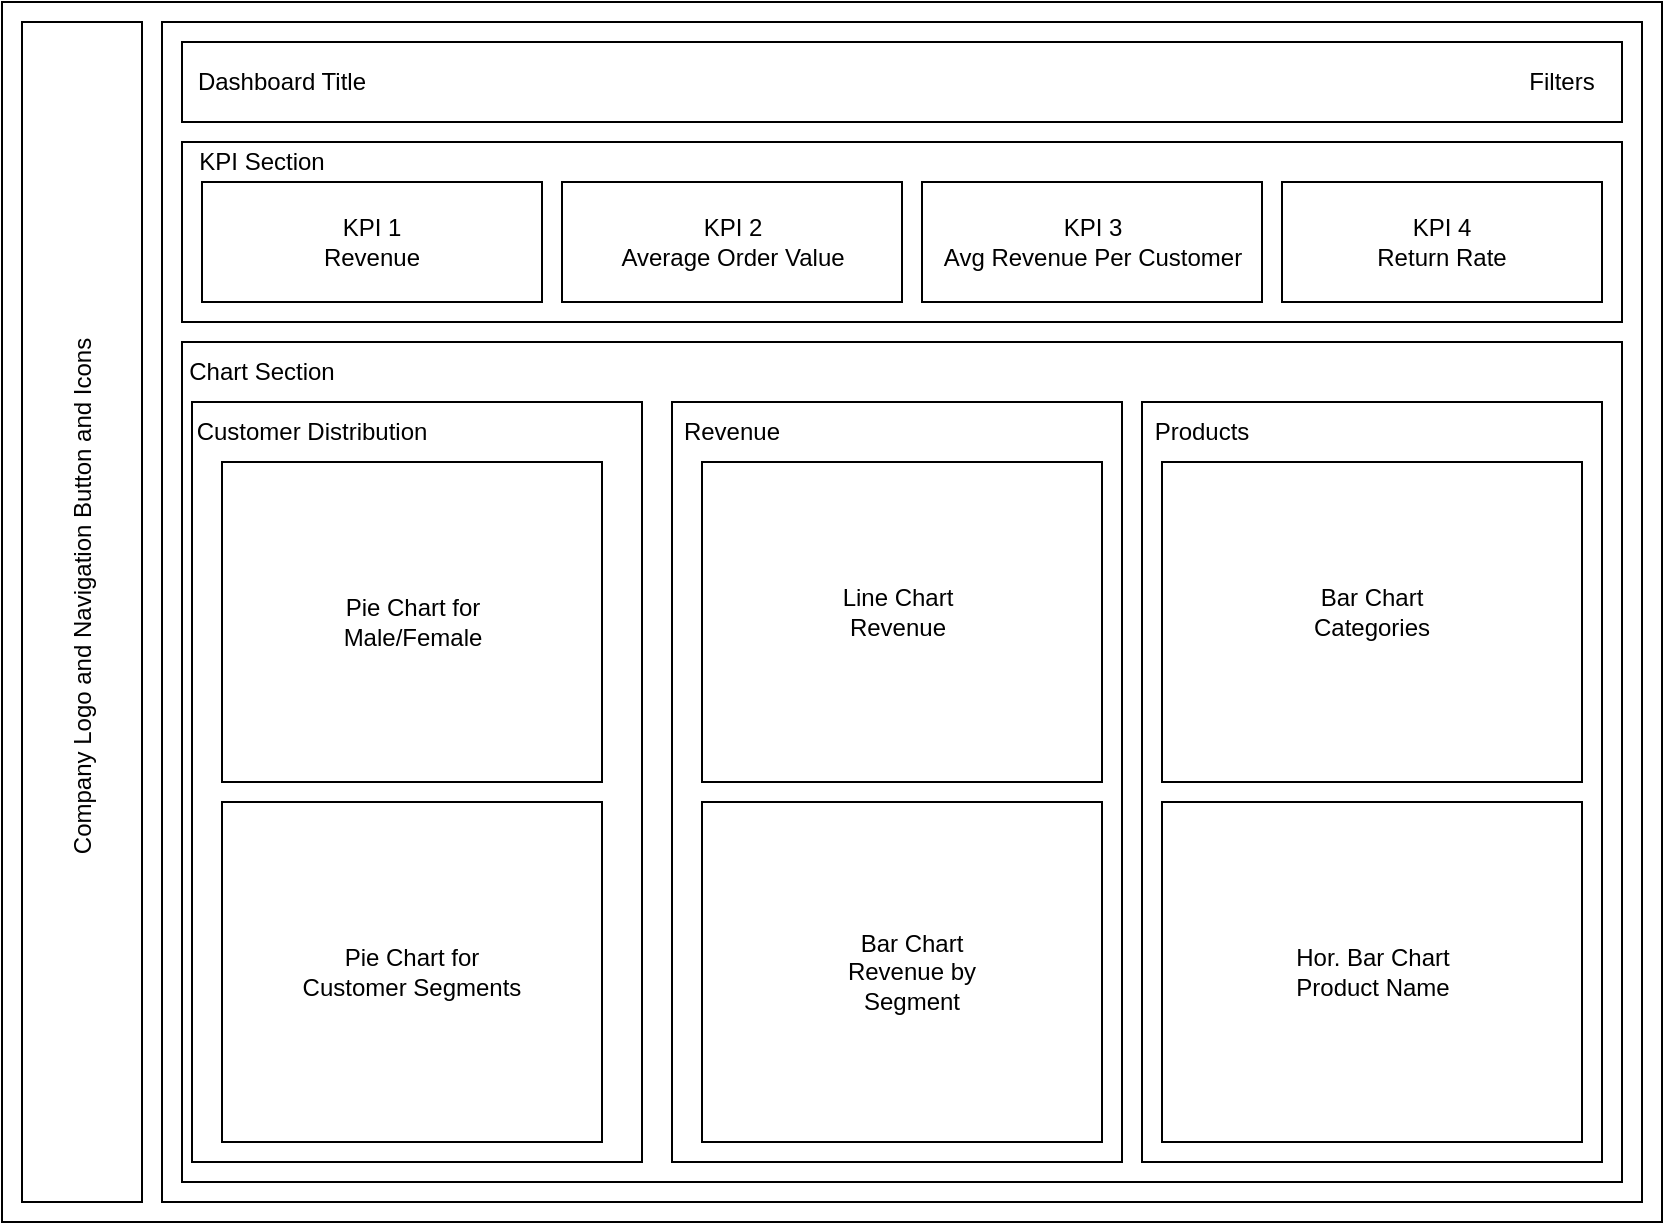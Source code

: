 <mxfile version="26.0.9" pages="3">
  <diagram name="Overview Dashboard" id="VXLy0OwunKq2uMw1cB9p">
    <mxGraphModel dx="1036" dy="606" grid="1" gridSize="10" guides="1" tooltips="1" connect="1" arrows="1" fold="1" page="1" pageScale="1" pageWidth="850" pageHeight="1100" math="0" shadow="0">
      <root>
        <mxCell id="0" />
        <mxCell id="1" parent="0" />
        <mxCell id="AiFpAWt9Hv64XCsZNflx-1" value="" style="rounded=0;whiteSpace=wrap;html=1;" parent="1" vertex="1">
          <mxGeometry x="10" y="10" width="830" height="610" as="geometry" />
        </mxCell>
        <mxCell id="AiFpAWt9Hv64XCsZNflx-2" value="" style="rounded=0;whiteSpace=wrap;html=1;" parent="1" vertex="1">
          <mxGeometry x="20" y="20" width="60" height="590" as="geometry" />
        </mxCell>
        <mxCell id="AiFpAWt9Hv64XCsZNflx-3" value="" style="rounded=0;whiteSpace=wrap;html=1;" parent="1" vertex="1">
          <mxGeometry x="90" y="20" width="740" height="590" as="geometry" />
        </mxCell>
        <mxCell id="AiFpAWt9Hv64XCsZNflx-4" value="Company Logo and Navigation Button and Icons" style="text;html=1;align=center;verticalAlign=middle;whiteSpace=wrap;rounded=0;rotation=-90;" parent="1" vertex="1">
          <mxGeometry x="-212.5" y="292.5" width="525" height="30" as="geometry" />
        </mxCell>
        <mxCell id="AiFpAWt9Hv64XCsZNflx-5" value="" style="rounded=0;whiteSpace=wrap;html=1;" parent="1" vertex="1">
          <mxGeometry x="100" y="30" width="720" height="40" as="geometry" />
        </mxCell>
        <mxCell id="AiFpAWt9Hv64XCsZNflx-6" value="Dashboard Title" style="text;html=1;align=center;verticalAlign=middle;whiteSpace=wrap;rounded=0;" parent="1" vertex="1">
          <mxGeometry x="100" y="35" width="100" height="30" as="geometry" />
        </mxCell>
        <mxCell id="AiFpAWt9Hv64XCsZNflx-7" value="Filters" style="text;html=1;align=center;verticalAlign=middle;whiteSpace=wrap;rounded=0;" parent="1" vertex="1">
          <mxGeometry x="760" y="35" width="60" height="30" as="geometry" />
        </mxCell>
        <mxCell id="AiFpAWt9Hv64XCsZNflx-17" value="" style="rounded=0;whiteSpace=wrap;html=1;" parent="1" vertex="1">
          <mxGeometry x="100" y="80" width="720" height="90" as="geometry" />
        </mxCell>
        <mxCell id="AiFpAWt9Hv64XCsZNflx-18" value="" style="rounded=0;whiteSpace=wrap;html=1;" parent="1" vertex="1">
          <mxGeometry x="110" y="100" width="170" height="60" as="geometry" />
        </mxCell>
        <mxCell id="AiFpAWt9Hv64XCsZNflx-19" value="" style="rounded=0;whiteSpace=wrap;html=1;" parent="1" vertex="1">
          <mxGeometry x="290" y="100" width="170" height="60" as="geometry" />
        </mxCell>
        <mxCell id="AiFpAWt9Hv64XCsZNflx-20" value="" style="rounded=0;whiteSpace=wrap;html=1;" parent="1" vertex="1">
          <mxGeometry x="470" y="100" width="170" height="60" as="geometry" />
        </mxCell>
        <mxCell id="AiFpAWt9Hv64XCsZNflx-21" value="" style="rounded=0;whiteSpace=wrap;html=1;" parent="1" vertex="1">
          <mxGeometry x="650" y="100" width="160" height="60" as="geometry" />
        </mxCell>
        <mxCell id="AiFpAWt9Hv64XCsZNflx-22" value="KPI Section" style="text;html=1;align=center;verticalAlign=middle;whiteSpace=wrap;rounded=0;" parent="1" vertex="1">
          <mxGeometry x="80" y="80" width="120" height="20" as="geometry" />
        </mxCell>
        <mxCell id="AiFpAWt9Hv64XCsZNflx-23" value="KPI 1&lt;div&gt;Revenue&lt;/div&gt;" style="text;html=1;align=center;verticalAlign=middle;whiteSpace=wrap;rounded=0;" parent="1" vertex="1">
          <mxGeometry x="165" y="115" width="60" height="30" as="geometry" />
        </mxCell>
        <mxCell id="AiFpAWt9Hv64XCsZNflx-24" value="KPI 2&lt;div&gt;Average Order Value&lt;/div&gt;" style="text;html=1;align=center;verticalAlign=middle;whiteSpace=wrap;rounded=0;" parent="1" vertex="1">
          <mxGeometry x="317.5" y="115" width="115" height="30" as="geometry" />
        </mxCell>
        <mxCell id="AiFpAWt9Hv64XCsZNflx-25" value="KPI 3&lt;div&gt;Avg Revenue Per Customer&lt;/div&gt;" style="text;html=1;align=center;verticalAlign=middle;whiteSpace=wrap;rounded=0;" parent="1" vertex="1">
          <mxGeometry x="477.5" y="115" width="155" height="30" as="geometry" />
        </mxCell>
        <mxCell id="AiFpAWt9Hv64XCsZNflx-26" value="KPI 4&lt;div&gt;Return Rate&lt;/div&gt;" style="text;html=1;align=center;verticalAlign=middle;whiteSpace=wrap;rounded=0;" parent="1" vertex="1">
          <mxGeometry x="695" y="115" width="70" height="30" as="geometry" />
        </mxCell>
        <mxCell id="AiFpAWt9Hv64XCsZNflx-27" value="" style="rounded=0;whiteSpace=wrap;html=1;" parent="1" vertex="1">
          <mxGeometry x="100" y="180" width="720" height="420" as="geometry" />
        </mxCell>
        <mxCell id="AiFpAWt9Hv64XCsZNflx-28" value="Chart Section" style="text;html=1;align=center;verticalAlign=middle;whiteSpace=wrap;rounded=0;" parent="1" vertex="1">
          <mxGeometry x="100" y="180" width="80" height="30" as="geometry" />
        </mxCell>
        <mxCell id="AiFpAWt9Hv64XCsZNflx-29" value="" style="rounded=0;whiteSpace=wrap;html=1;" parent="1" vertex="1">
          <mxGeometry x="105" y="210" width="225" height="380" as="geometry" />
        </mxCell>
        <mxCell id="AiFpAWt9Hv64XCsZNflx-30" value="Customer Distribution" style="text;html=1;align=center;verticalAlign=middle;whiteSpace=wrap;rounded=0;" parent="1" vertex="1">
          <mxGeometry x="105" y="210" width="120" height="30" as="geometry" />
        </mxCell>
        <mxCell id="AiFpAWt9Hv64XCsZNflx-31" value="" style="rounded=0;whiteSpace=wrap;html=1;" parent="1" vertex="1">
          <mxGeometry x="120" y="240" width="190" height="160" as="geometry" />
        </mxCell>
        <mxCell id="AiFpAWt9Hv64XCsZNflx-32" value="" style="rounded=0;whiteSpace=wrap;html=1;" parent="1" vertex="1">
          <mxGeometry x="120" y="410" width="190" height="170" as="geometry" />
        </mxCell>
        <mxCell id="AiFpAWt9Hv64XCsZNflx-33" value="Pie Chart for Male/Female" style="text;html=1;align=center;verticalAlign=middle;whiteSpace=wrap;rounded=0;" parent="1" vertex="1">
          <mxGeometry x="172.5" y="305" width="85" height="30" as="geometry" />
        </mxCell>
        <mxCell id="AiFpAWt9Hv64XCsZNflx-34" value="Pie Chart for Customer Segments" style="text;html=1;align=center;verticalAlign=middle;whiteSpace=wrap;rounded=0;" parent="1" vertex="1">
          <mxGeometry x="155" y="480" width="120" height="30" as="geometry" />
        </mxCell>
        <mxCell id="AiFpAWt9Hv64XCsZNflx-35" value="" style="rounded=0;whiteSpace=wrap;html=1;" parent="1" vertex="1">
          <mxGeometry x="345" y="210" width="225" height="380" as="geometry" />
        </mxCell>
        <mxCell id="AiFpAWt9Hv64XCsZNflx-36" value="" style="rounded=0;whiteSpace=wrap;html=1;" parent="1" vertex="1">
          <mxGeometry x="580" y="210" width="230" height="380" as="geometry" />
        </mxCell>
        <mxCell id="AiFpAWt9Hv64XCsZNflx-37" value="Revenue" style="text;html=1;align=center;verticalAlign=middle;whiteSpace=wrap;rounded=0;" parent="1" vertex="1">
          <mxGeometry x="345" y="210" width="60" height="30" as="geometry" />
        </mxCell>
        <mxCell id="AiFpAWt9Hv64XCsZNflx-38" value="" style="rounded=0;whiteSpace=wrap;html=1;" parent="1" vertex="1">
          <mxGeometry x="360" y="240" width="200" height="160" as="geometry" />
        </mxCell>
        <mxCell id="AiFpAWt9Hv64XCsZNflx-39" value="Line Chart&lt;div&gt;Revenue&lt;/div&gt;" style="text;html=1;align=center;verticalAlign=middle;whiteSpace=wrap;rounded=0;" parent="1" vertex="1">
          <mxGeometry x="428" y="300" width="60" height="30" as="geometry" />
        </mxCell>
        <mxCell id="AiFpAWt9Hv64XCsZNflx-40" value="" style="rounded=0;whiteSpace=wrap;html=1;" parent="1" vertex="1">
          <mxGeometry x="360" y="410" width="200" height="170" as="geometry" />
        </mxCell>
        <mxCell id="AiFpAWt9Hv64XCsZNflx-42" value="&lt;div&gt;Bar Chart Revenue by Segment&lt;/div&gt;" style="text;html=1;align=center;verticalAlign=middle;whiteSpace=wrap;rounded=0;" parent="1" vertex="1">
          <mxGeometry x="430" y="480" width="70" height="30" as="geometry" />
        </mxCell>
        <mxCell id="AiFpAWt9Hv64XCsZNflx-43" value="Products" style="text;html=1;align=center;verticalAlign=middle;whiteSpace=wrap;rounded=0;" parent="1" vertex="1">
          <mxGeometry x="580" y="210" width="60" height="30" as="geometry" />
        </mxCell>
        <mxCell id="AiFpAWt9Hv64XCsZNflx-44" value="" style="rounded=0;whiteSpace=wrap;html=1;" parent="1" vertex="1">
          <mxGeometry x="590" y="240" width="210" height="160" as="geometry" />
        </mxCell>
        <mxCell id="AiFpAWt9Hv64XCsZNflx-45" value="Bar Chart&lt;div&gt;Categories&lt;/div&gt;" style="text;html=1;align=center;verticalAlign=middle;whiteSpace=wrap;rounded=0;" parent="1" vertex="1">
          <mxGeometry x="665" y="300" width="60" height="30" as="geometry" />
        </mxCell>
        <mxCell id="AiFpAWt9Hv64XCsZNflx-46" value="" style="rounded=0;whiteSpace=wrap;html=1;" parent="1" vertex="1">
          <mxGeometry x="590" y="410" width="210" height="170" as="geometry" />
        </mxCell>
        <mxCell id="AiFpAWt9Hv64XCsZNflx-47" value="Hor. Bar Chart&lt;div&gt;Product Name&lt;/div&gt;" style="text;html=1;align=center;verticalAlign=middle;whiteSpace=wrap;rounded=0;" parent="1" vertex="1">
          <mxGeometry x="652.5" y="480" width="85" height="30" as="geometry" />
        </mxCell>
      </root>
    </mxGraphModel>
  </diagram>
  <diagram name="Customer Details" id="gQKyQlQDn4JrKaz2z2Bi">
    <mxGraphModel dx="1036" dy="606" grid="1" gridSize="10" guides="1" tooltips="1" connect="1" arrows="1" fold="1" page="1" pageScale="1" pageWidth="850" pageHeight="1100" math="0" shadow="0">
      <root>
        <mxCell id="71iVtegwo-iAto9zCL2Z-0" />
        <mxCell id="71iVtegwo-iAto9zCL2Z-1" parent="71iVtegwo-iAto9zCL2Z-0" />
        <mxCell id="71iVtegwo-iAto9zCL2Z-2" value="" style="rounded=0;whiteSpace=wrap;html=1;" parent="71iVtegwo-iAto9zCL2Z-1" vertex="1">
          <mxGeometry x="10" y="10" width="830" height="610" as="geometry" />
        </mxCell>
        <mxCell id="71iVtegwo-iAto9zCL2Z-3" value="" style="rounded=0;whiteSpace=wrap;html=1;" parent="71iVtegwo-iAto9zCL2Z-1" vertex="1">
          <mxGeometry x="20" y="20" width="60" height="590" as="geometry" />
        </mxCell>
        <mxCell id="71iVtegwo-iAto9zCL2Z-4" value="" style="rounded=0;whiteSpace=wrap;html=1;" parent="71iVtegwo-iAto9zCL2Z-1" vertex="1">
          <mxGeometry x="90" y="20" width="740" height="590" as="geometry" />
        </mxCell>
        <mxCell id="71iVtegwo-iAto9zCL2Z-5" value="Company Logo and Navigation Button and Icons" style="text;html=1;align=center;verticalAlign=middle;whiteSpace=wrap;rounded=0;rotation=-90;" parent="71iVtegwo-iAto9zCL2Z-1" vertex="1">
          <mxGeometry x="-212.5" y="292.5" width="525" height="30" as="geometry" />
        </mxCell>
        <mxCell id="71iVtegwo-iAto9zCL2Z-6" value="" style="rounded=0;whiteSpace=wrap;html=1;" parent="71iVtegwo-iAto9zCL2Z-1" vertex="1">
          <mxGeometry x="100" y="30" width="720" height="40" as="geometry" />
        </mxCell>
        <mxCell id="71iVtegwo-iAto9zCL2Z-7" value="Dashboard Title" style="text;html=1;align=center;verticalAlign=middle;whiteSpace=wrap;rounded=0;" parent="71iVtegwo-iAto9zCL2Z-1" vertex="1">
          <mxGeometry x="100" y="35" width="100" height="30" as="geometry" />
        </mxCell>
        <mxCell id="A2I_hip1Dh3aYSsnfgQI-0" value="" style="rounded=0;whiteSpace=wrap;html=1;" parent="71iVtegwo-iAto9zCL2Z-1" vertex="1">
          <mxGeometry x="100" y="80" width="720" height="520" as="geometry" />
        </mxCell>
        <mxCell id="A2I_hip1Dh3aYSsnfgQI-1" value="Table" style="text;html=1;align=center;verticalAlign=middle;whiteSpace=wrap;rounded=0;" parent="71iVtegwo-iAto9zCL2Z-1" vertex="1">
          <mxGeometry x="90" y="80" width="60" height="30" as="geometry" />
        </mxCell>
        <mxCell id="A2I_hip1Dh3aYSsnfgQI-3" value="" style="rounded=0;whiteSpace=wrap;html=1;" parent="71iVtegwo-iAto9zCL2Z-1" vertex="1">
          <mxGeometry x="110" y="110" width="700" height="480" as="geometry" />
        </mxCell>
        <mxCell id="A2I_hip1Dh3aYSsnfgQI-21" value="Customer ID" style="text;html=1;align=center;verticalAlign=middle;whiteSpace=wrap;rounded=0;" parent="71iVtegwo-iAto9zCL2Z-1" vertex="1">
          <mxGeometry x="110" y="120" width="90" height="30" as="geometry" />
        </mxCell>
        <mxCell id="A2I_hip1Dh3aYSsnfgQI-22" value="Gender" style="text;html=1;align=center;verticalAlign=middle;whiteSpace=wrap;rounded=0;" parent="71iVtegwo-iAto9zCL2Z-1" vertex="1">
          <mxGeometry x="210" y="120" width="60" height="30" as="geometry" />
        </mxCell>
        <mxCell id="A2I_hip1Dh3aYSsnfgQI-23" value="Location" style="text;html=1;align=center;verticalAlign=middle;whiteSpace=wrap;rounded=0;" parent="71iVtegwo-iAto9zCL2Z-1" vertex="1">
          <mxGeometry x="280" y="120" width="60" height="30" as="geometry" />
        </mxCell>
        <mxCell id="A2I_hip1Dh3aYSsnfgQI-24" value="Membership" style="text;html=1;align=center;verticalAlign=middle;whiteSpace=wrap;rounded=0;" parent="71iVtegwo-iAto9zCL2Z-1" vertex="1">
          <mxGeometry x="365" y="120" width="60" height="30" as="geometry" />
        </mxCell>
        <mxCell id="A2I_hip1Dh3aYSsnfgQI-25" value="Average Rating" style="text;html=1;align=center;verticalAlign=middle;whiteSpace=wrap;rounded=0;" parent="71iVtegwo-iAto9zCL2Z-1" vertex="1">
          <mxGeometry x="530" y="120" width="60" height="30" as="geometry" />
        </mxCell>
        <mxCell id="A2I_hip1Dh3aYSsnfgQI-26" value="Segment" style="text;html=1;align=center;verticalAlign=middle;whiteSpace=wrap;rounded=0;" parent="71iVtegwo-iAto9zCL2Z-1" vertex="1">
          <mxGeometry x="450" y="120" width="60" height="30" as="geometry" />
        </mxCell>
        <mxCell id="4YWBzJ3Fd2RwtTiZinXa-0" value="Average Order Value" style="text;html=1;align=center;verticalAlign=middle;whiteSpace=wrap;rounded=0;" parent="71iVtegwo-iAto9zCL2Z-1" vertex="1">
          <mxGeometry x="610" y="120" width="60" height="30" as="geometry" />
        </mxCell>
        <mxCell id="WQodh2u68-brS5sU1ftm-0" value="Total Transactions" style="text;html=1;align=center;verticalAlign=middle;whiteSpace=wrap;rounded=0;" vertex="1" parent="71iVtegwo-iAto9zCL2Z-1">
          <mxGeometry x="710" y="120" width="60" height="30" as="geometry" />
        </mxCell>
      </root>
    </mxGraphModel>
  </diagram>
  <diagram name="Revenue Dashboard" id="E5pJNqSBvRsps3VKXY7P">
    <mxGraphModel dx="1036" dy="606" grid="1" gridSize="10" guides="1" tooltips="1" connect="1" arrows="1" fold="1" page="1" pageScale="1" pageWidth="850" pageHeight="1100" math="0" shadow="0">
      <root>
        <mxCell id="z4RcxSPHTjhbF91uTuXB-0" />
        <mxCell id="z4RcxSPHTjhbF91uTuXB-1" parent="z4RcxSPHTjhbF91uTuXB-0" />
        <mxCell id="z4RcxSPHTjhbF91uTuXB-2" value="" style="rounded=0;whiteSpace=wrap;html=1;" vertex="1" parent="z4RcxSPHTjhbF91uTuXB-1">
          <mxGeometry x="10" y="10" width="830" height="610" as="geometry" />
        </mxCell>
        <mxCell id="z4RcxSPHTjhbF91uTuXB-3" value="" style="rounded=0;whiteSpace=wrap;html=1;" vertex="1" parent="z4RcxSPHTjhbF91uTuXB-1">
          <mxGeometry x="20" y="20" width="60" height="590" as="geometry" />
        </mxCell>
        <mxCell id="z4RcxSPHTjhbF91uTuXB-5" value="Company Logo and Navigation Button and Icons" style="text;html=1;align=center;verticalAlign=middle;whiteSpace=wrap;rounded=0;rotation=-90;" vertex="1" parent="z4RcxSPHTjhbF91uTuXB-1">
          <mxGeometry x="-212.5" y="292.5" width="525" height="30" as="geometry" />
        </mxCell>
        <mxCell id="z4RcxSPHTjhbF91uTuXB-7" value="Dashboard Title" style="text;html=1;align=center;verticalAlign=middle;whiteSpace=wrap;rounded=0;" vertex="1" parent="z4RcxSPHTjhbF91uTuXB-1">
          <mxGeometry x="100" y="35" width="100" height="30" as="geometry" />
        </mxCell>
        <mxCell id="1odF9AmA-vzlAN8yKM4w-0" value="" style="rounded=0;whiteSpace=wrap;html=1;" vertex="1" parent="z4RcxSPHTjhbF91uTuXB-1">
          <mxGeometry x="90" y="20" width="740" height="590" as="geometry" />
        </mxCell>
        <mxCell id="1odF9AmA-vzlAN8yKM4w-1" value="" style="rounded=0;whiteSpace=wrap;html=1;" vertex="1" parent="z4RcxSPHTjhbF91uTuXB-1">
          <mxGeometry x="100" y="30" width="720" height="40" as="geometry" />
        </mxCell>
        <mxCell id="1odF9AmA-vzlAN8yKM4w-2" value="Dashboard Title" style="text;html=1;align=center;verticalAlign=middle;whiteSpace=wrap;rounded=0;" vertex="1" parent="z4RcxSPHTjhbF91uTuXB-1">
          <mxGeometry x="100" y="35" width="100" height="30" as="geometry" />
        </mxCell>
        <mxCell id="1odF9AmA-vzlAN8yKM4w-3" value="" style="rounded=0;whiteSpace=wrap;html=1;" vertex="1" parent="z4RcxSPHTjhbF91uTuXB-1">
          <mxGeometry x="100" y="80" width="720" height="520" as="geometry" />
        </mxCell>
        <mxCell id="1odF9AmA-vzlAN8yKM4w-4" value="Charts" style="text;html=1;align=center;verticalAlign=middle;whiteSpace=wrap;rounded=0;" vertex="1" parent="z4RcxSPHTjhbF91uTuXB-1">
          <mxGeometry x="100" y="80" width="60" height="30" as="geometry" />
        </mxCell>
        <mxCell id="1odF9AmA-vzlAN8yKM4w-5" value="" style="rounded=0;whiteSpace=wrap;html=1;" vertex="1" parent="z4RcxSPHTjhbF91uTuXB-1">
          <mxGeometry x="110" y="110" width="220" height="230" as="geometry" />
        </mxCell>
        <mxCell id="1odF9AmA-vzlAN8yKM4w-6" value="By Product Category" style="text;html=1;align=center;verticalAlign=middle;whiteSpace=wrap;rounded=0;" vertex="1" parent="z4RcxSPHTjhbF91uTuXB-1">
          <mxGeometry x="190" y="210" width="60" height="30" as="geometry" />
        </mxCell>
        <mxCell id="1odF9AmA-vzlAN8yKM4w-7" value="" style="rounded=0;whiteSpace=wrap;html=1;" vertex="1" parent="z4RcxSPHTjhbF91uTuXB-1">
          <mxGeometry x="350" y="110" width="220" height="230" as="geometry" />
        </mxCell>
        <mxCell id="1odF9AmA-vzlAN8yKM4w-8" value="" style="rounded=0;whiteSpace=wrap;html=1;" vertex="1" parent="z4RcxSPHTjhbF91uTuXB-1">
          <mxGeometry x="590" y="110" width="220" height="230" as="geometry" />
        </mxCell>
        <mxCell id="1odF9AmA-vzlAN8yKM4w-9" value="By Gender" style="text;html=1;align=center;verticalAlign=middle;whiteSpace=wrap;rounded=0;" vertex="1" parent="z4RcxSPHTjhbF91uTuXB-1">
          <mxGeometry x="430" y="210" width="60" height="30" as="geometry" />
        </mxCell>
        <mxCell id="1odF9AmA-vzlAN8yKM4w-11" value="" style="rounded=0;whiteSpace=wrap;html=1;" vertex="1" parent="z4RcxSPHTjhbF91uTuXB-1">
          <mxGeometry x="110" y="360" width="220" height="220" as="geometry" />
        </mxCell>
        <mxCell id="1odF9AmA-vzlAN8yKM4w-12" value="" style="rounded=0;whiteSpace=wrap;html=1;" vertex="1" parent="z4RcxSPHTjhbF91uTuXB-1">
          <mxGeometry x="350" y="360" width="220" height="220" as="geometry" />
        </mxCell>
        <mxCell id="1odF9AmA-vzlAN8yKM4w-13" value="" style="rounded=0;whiteSpace=wrap;html=1;" vertex="1" parent="z4RcxSPHTjhbF91uTuXB-1">
          <mxGeometry x="590" y="360" width="220" height="220" as="geometry" />
        </mxCell>
        <mxCell id="1odF9AmA-vzlAN8yKM4w-14" value="By&amp;nbsp;&lt;div&gt;Age Group&lt;/div&gt;" style="text;html=1;align=center;verticalAlign=middle;whiteSpace=wrap;rounded=0;" vertex="1" parent="z4RcxSPHTjhbF91uTuXB-1">
          <mxGeometry x="190" y="455" width="60" height="30" as="geometry" />
        </mxCell>
        <mxCell id="1odF9AmA-vzlAN8yKM4w-15" value="By&amp;nbsp;&lt;div&gt;Payment Method&lt;/div&gt;" style="text;html=1;align=center;verticalAlign=middle;whiteSpace=wrap;rounded=0;" vertex="1" parent="z4RcxSPHTjhbF91uTuXB-1">
          <mxGeometry x="670" y="210" width="60" height="30" as="geometry" />
        </mxCell>
        <mxCell id="1odF9AmA-vzlAN8yKM4w-16" value="By Membership Level" style="text;html=1;align=center;verticalAlign=middle;whiteSpace=wrap;rounded=0;" vertex="1" parent="z4RcxSPHTjhbF91uTuXB-1">
          <mxGeometry x="670" y="455" width="60" height="30" as="geometry" />
        </mxCell>
        <mxCell id="zTHiW3Ic_tJEc_hh3w9c-0" value="By Device Used" style="text;html=1;align=center;verticalAlign=middle;whiteSpace=wrap;rounded=0;" vertex="1" parent="z4RcxSPHTjhbF91uTuXB-1">
          <mxGeometry x="430" y="455" width="60" height="30" as="geometry" />
        </mxCell>
      </root>
    </mxGraphModel>
  </diagram>
</mxfile>
